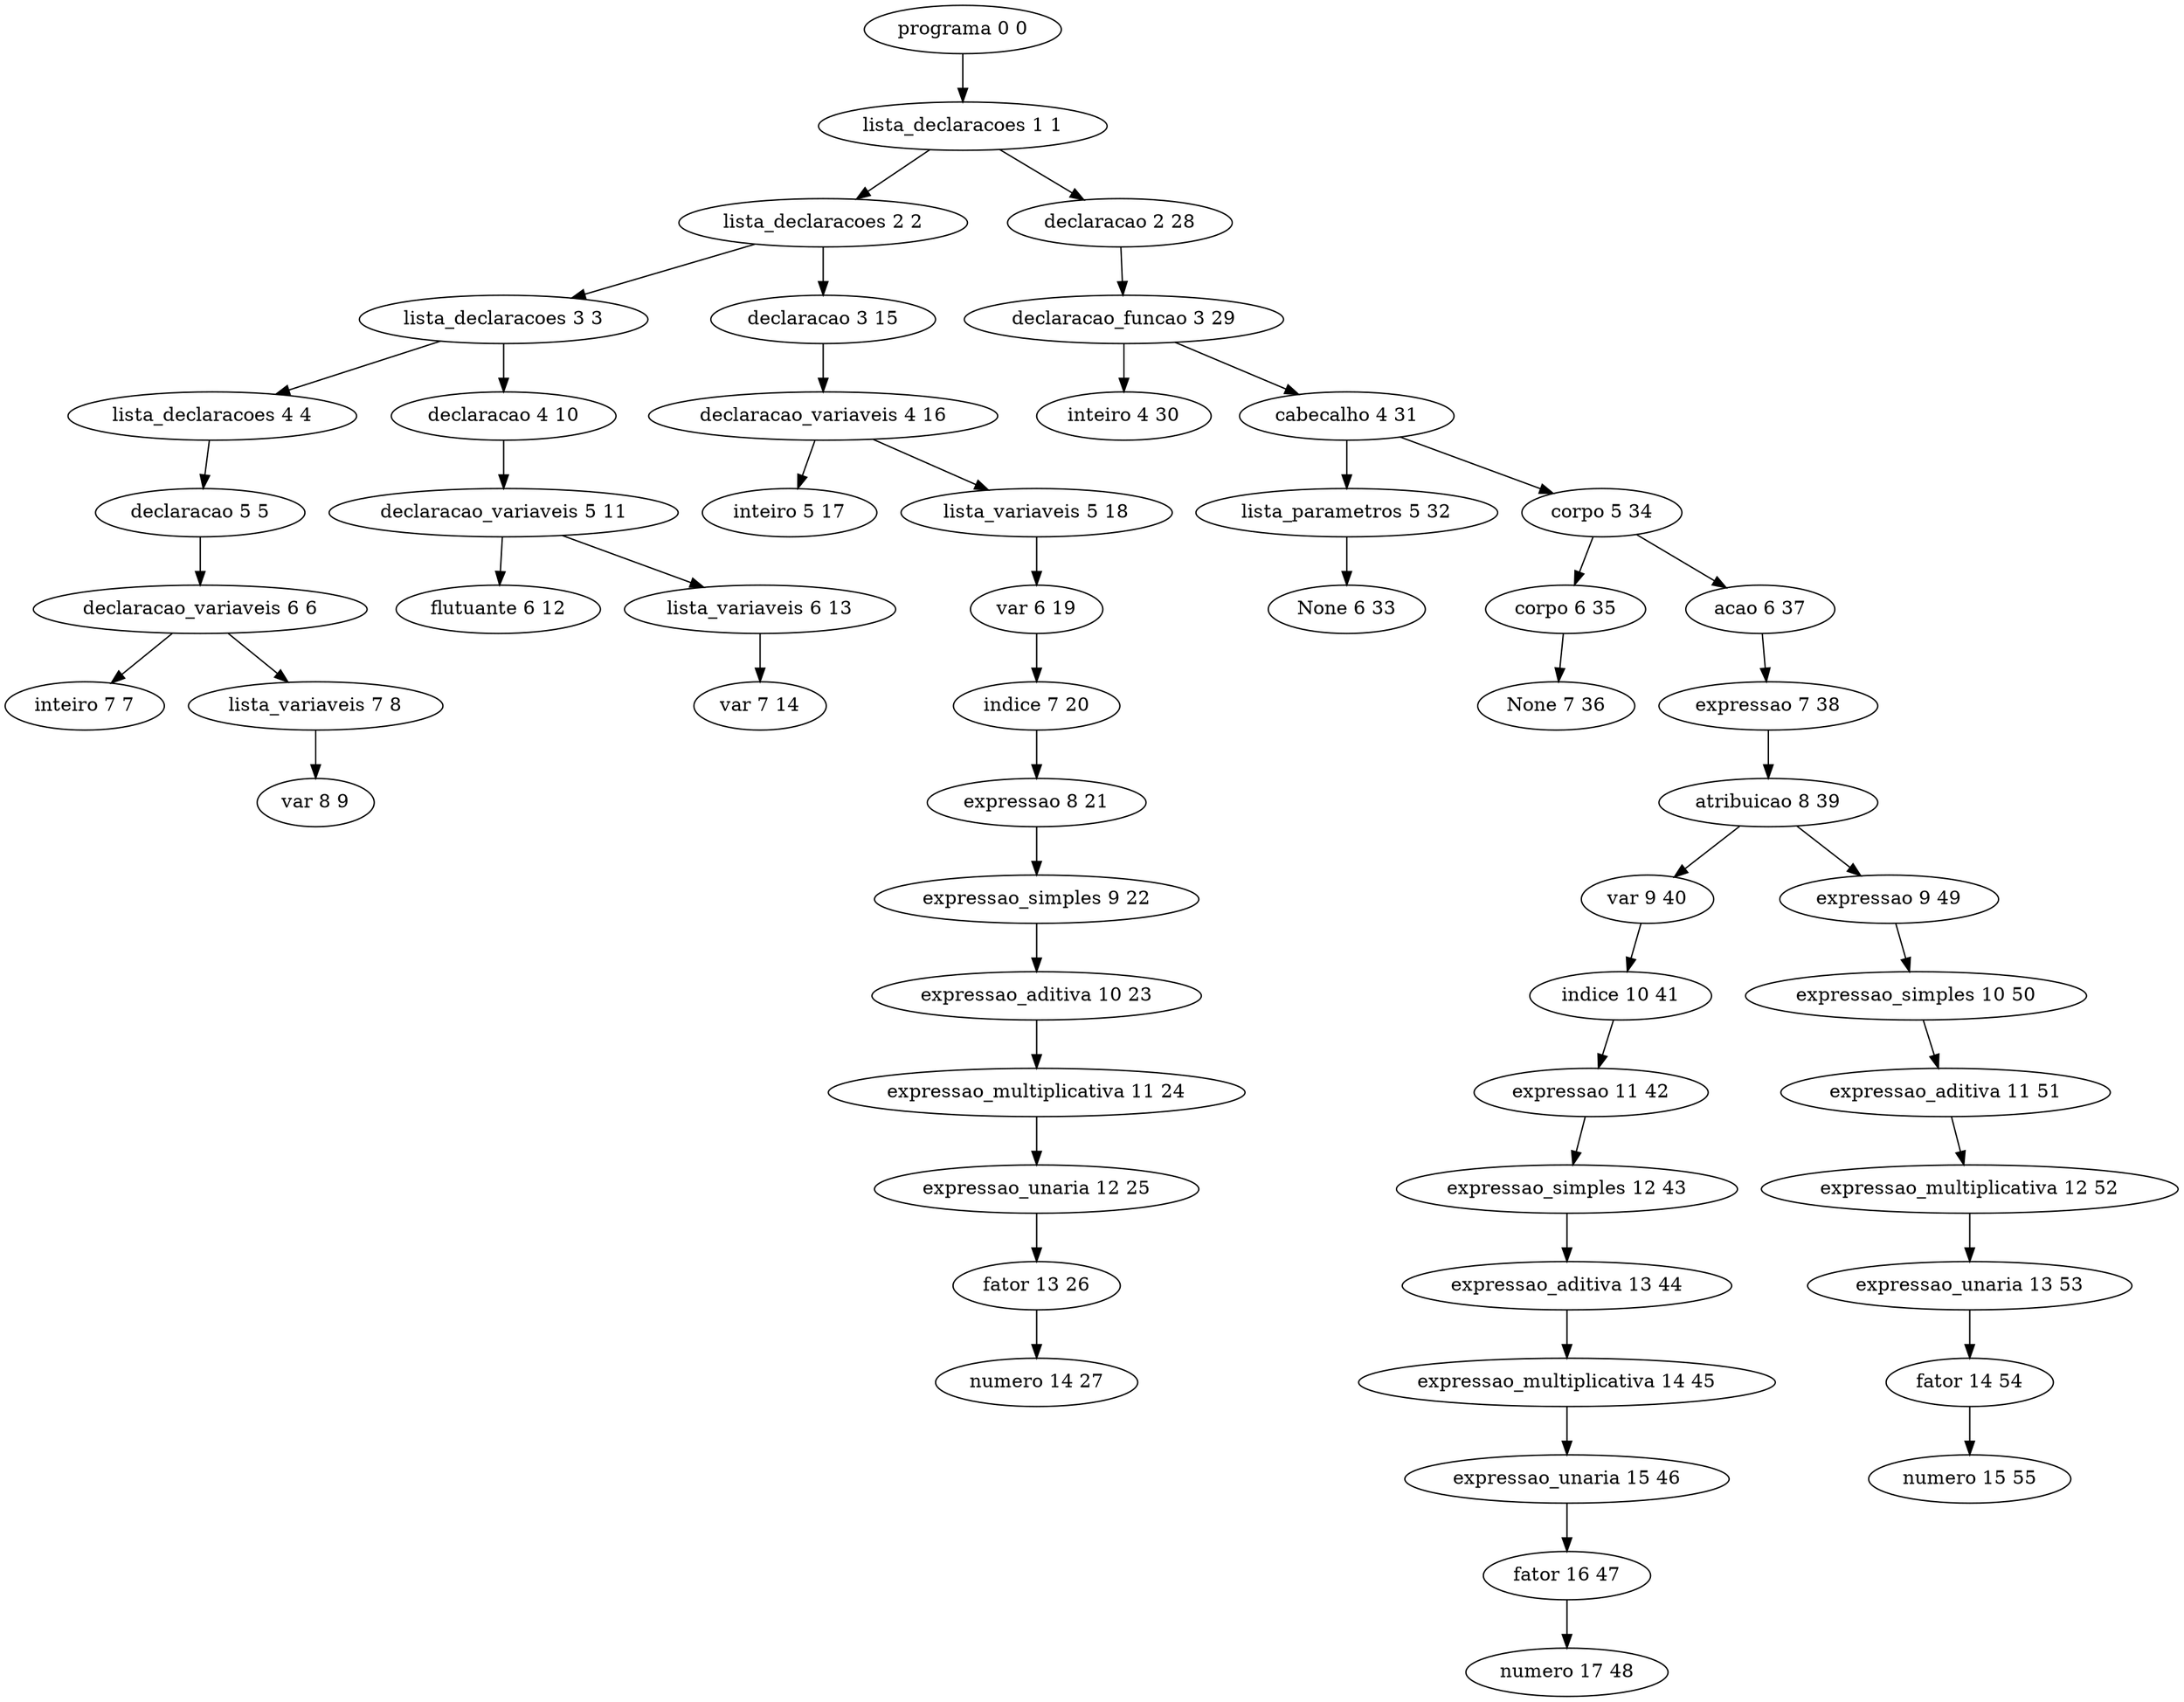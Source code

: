 digraph G {
	"programa 0 0" -> "lista_declaracoes 1 1"
	"lista_declaracoes 1 1" -> "lista_declaracoes 2 2"
	"lista_declaracoes 2 2" -> "lista_declaracoes 3 3"
	"lista_declaracoes 3 3" -> "lista_declaracoes 4 4"
	"lista_declaracoes 4 4" -> "declaracao 5 5"
	"declaracao 5 5" -> "declaracao_variaveis 6 6"
	"declaracao_variaveis 6 6" -> "inteiro 7 7"
	"declaracao_variaveis 6 6" -> "lista_variaveis 7 8"
	"lista_variaveis 7 8" -> "var 8 9"
	"lista_declaracoes 3 3" -> "declaracao 4 10"
	"declaracao 4 10" -> "declaracao_variaveis 5 11"
	"declaracao_variaveis 5 11" -> "flutuante 6 12"
	"declaracao_variaveis 5 11" -> "lista_variaveis 6 13"
	"lista_variaveis 6 13" -> "var 7 14"
	"lista_declaracoes 2 2" -> "declaracao 3 15"
	"declaracao 3 15" -> "declaracao_variaveis 4 16"
	"declaracao_variaveis 4 16" -> "inteiro 5 17"
	"declaracao_variaveis 4 16" -> "lista_variaveis 5 18"
	"lista_variaveis 5 18" -> "var 6 19"
	"var 6 19" -> "indice 7 20"
	"indice 7 20" -> "expressao 8 21"
	"expressao 8 21" -> "expressao_simples 9 22"
	"expressao_simples 9 22" -> "expressao_aditiva 10 23"
	"expressao_aditiva 10 23" -> "expressao_multiplicativa 11 24"
	"expressao_multiplicativa 11 24" -> "expressao_unaria 12 25"
	"expressao_unaria 12 25" -> "fator 13 26"
	"fator 13 26" -> "numero 14 27"
	"lista_declaracoes 1 1" -> "declaracao 2 28"
	"declaracao 2 28" -> "declaracao_funcao 3 29"
	"declaracao_funcao 3 29" -> "inteiro 4 30"
	"declaracao_funcao 3 29" -> "cabecalho 4 31"
	"cabecalho 4 31" -> "lista_parametros 5 32"
	"lista_parametros 5 32" -> "None 6 33"
	"cabecalho 4 31" -> "corpo 5 34"
	"corpo 5 34" -> "corpo 6 35"
	"corpo 6 35" -> "None 7 36"
	"corpo 5 34" -> "acao 6 37"
	"acao 6 37" -> "expressao 7 38"
	"expressao 7 38" -> "atribuicao 8 39"
	"atribuicao 8 39" -> "var 9 40"
	"var 9 40" -> "indice 10 41"
	"indice 10 41" -> "expressao 11 42"
	"expressao 11 42" -> "expressao_simples 12 43"
	"expressao_simples 12 43" -> "expressao_aditiva 13 44"
	"expressao_aditiva 13 44" -> "expressao_multiplicativa 14 45"
	"expressao_multiplicativa 14 45" -> "expressao_unaria 15 46"
	"expressao_unaria 15 46" -> "fator 16 47"
	"fator 16 47" -> "numero 17 48"
	"atribuicao 8 39" -> "expressao 9 49"
	"expressao 9 49" -> "expressao_simples 10 50"
	"expressao_simples 10 50" -> "expressao_aditiva 11 51"
	"expressao_aditiva 11 51" -> "expressao_multiplicativa 12 52"
	"expressao_multiplicativa 12 52" -> "expressao_unaria 13 53"
	"expressao_unaria 13 53" -> "fator 14 54"
	"fator 14 54" -> "numero 15 55"
}

